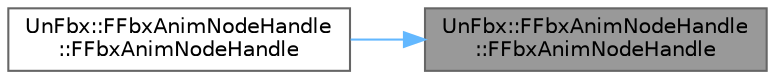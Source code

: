 digraph "UnFbx::FFbxAnimNodeHandle::FFbxAnimNodeHandle"
{
 // INTERACTIVE_SVG=YES
 // LATEX_PDF_SIZE
  bgcolor="transparent";
  edge [fontname=Helvetica,fontsize=10,labelfontname=Helvetica,labelfontsize=10];
  node [fontname=Helvetica,fontsize=10,shape=box,height=0.2,width=0.4];
  rankdir="RL";
  Node1 [id="Node000001",label="UnFbx::FFbxAnimNodeHandle\l::FFbxAnimNodeHandle",height=0.2,width=0.4,color="gray40", fillcolor="grey60", style="filled", fontcolor="black",tooltip=" "];
  Node1 -> Node2 [id="edge1_Node000001_Node000002",dir="back",color="steelblue1",style="solid",tooltip=" "];
  Node2 [id="Node000002",label="UnFbx::FFbxAnimNodeHandle\l::FFbxAnimNodeHandle",height=0.2,width=0.4,color="grey40", fillcolor="white", style="filled",URL="$db/d63/classUnFbx_1_1FFbxAnimNodeHandle.html#a65547820327826b849d8db172f1f3bc9",tooltip=" "];
}
